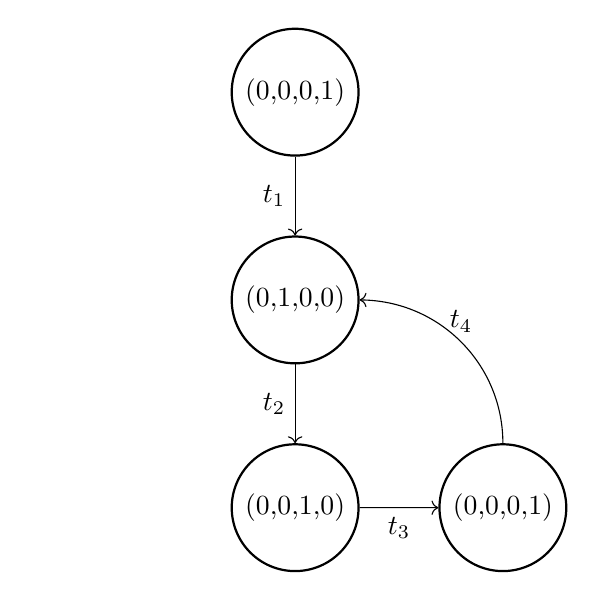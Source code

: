 \usetikzlibrary{positioning,fit,backgrounds,arrows,shapes,automata,petri,calc,bending}
\tikzset{
    place/.style={
        circle,
        thick,
        minimum size=6mm,
                draw
    },
    transitionV/.style={
        rectangle,
        thick,
        fill=black,
        minimum height=6mm,
        inner xsep=1pt
    }
}
\begin{tikzpicture}[]
%\draw[gray!30] (0,-3) grid (12,3);
%\node[gray!50] at (0,0) {0};

%\node [place,tokens=1,label={above:$s_1$},label={below:$K=10$}] (p1) at (2,2){};
\node [place,tokens=0] (p1) at (0,0){(0,1,0,0)};
\node [below = of p1, place, tokens=0] (p2) {(0,0,1,0)};
\node [right = of p2, place, tokens=0] (p3) {(0,0,0,1)};
\node [above = of p1, place, tokens=0] (p4) {(0,0,0,1)};

%\node [transitionV,label=below:$t_2$,rotate=90] (t2) at (4,0){};

\draw (p1) edge[out=-90,in=90,->] node[left] {$t_2$}(p2.north);
\draw (p2) edge[out=0,in=180,->] node[below] {$t_3$}(p3.west);
\draw (p3) edge[out=90,in=0,->] node[above] {$t_4$}(p1.east);
\draw (p4) edge[out=-90,in=90,->] node[left] {$t_1$}(p1.north);




%\draw (p2) edge[out=180,in=-90,->] node[auto] {$$}(t1.west);
%\draw (t1.east) edge[out=90,in=180,->] node[auto] {$3$}(p1);

\end{tikzpicture}
